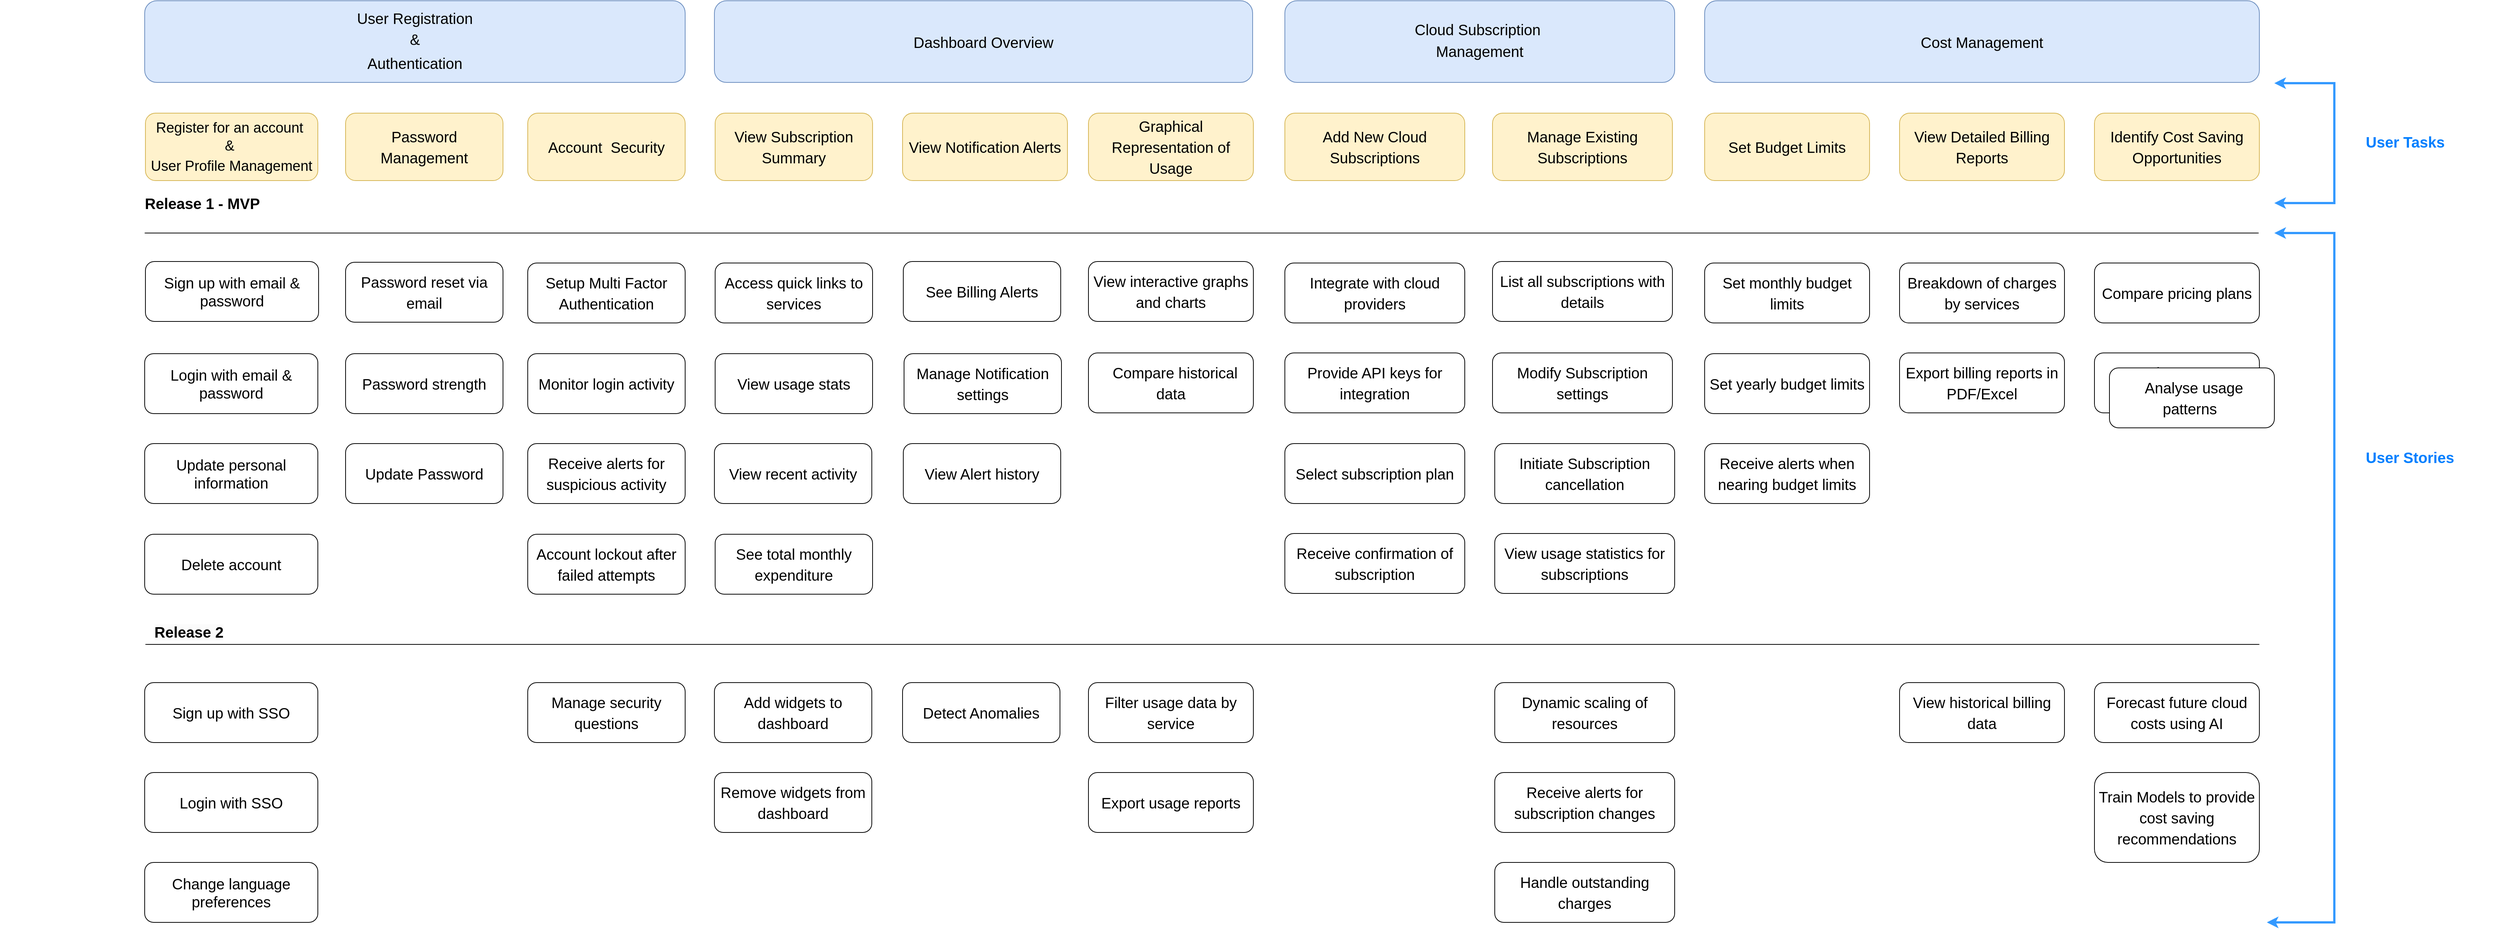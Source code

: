 <mxfile version="24.7.8">
  <diagram name="Page-1" id="FuSoYDIJ23jUAYMfqSMC">
    <mxGraphModel dx="4919" dy="1783" grid="1" gridSize="10" guides="1" tooltips="1" connect="1" arrows="1" fold="1" page="1" pageScale="1" pageWidth="1654" pageHeight="1169" math="0" shadow="0">
      <root>
        <mxCell id="0" />
        <mxCell id="1" parent="0" />
        <mxCell id="JOcVLLiCnd_2Db5mniKp-1" value="&lt;font style=&quot;font-size: 20px;&quot;&gt;User Registration&lt;/font&gt;&lt;div style=&quot;font-size: 20px; line-height: 160%;&quot;&gt;&lt;font style=&quot;font-size: 20px;&quot;&gt;&amp;amp;&lt;/font&gt;&lt;/div&gt;&lt;div style=&quot;font-size: 20px; line-height: 160%;&quot;&gt;&lt;font style=&quot;font-size: 20px;&quot;&gt;Authentication&lt;/font&gt;&lt;/div&gt;" style="rounded=1;whiteSpace=wrap;html=1;fillColor=#dae8fc;strokeColor=#6c8ebf;fontSize=20;" parent="1" vertex="1">
          <mxGeometry x="-521" y="50" width="721" height="109" as="geometry" />
        </mxCell>
        <mxCell id="JOcVLLiCnd_2Db5mniKp-6" value="&lt;span style=&quot;font-size: 20px;&quot;&gt;Dashboard Overview&lt;/span&gt;" style="rounded=1;whiteSpace=wrap;html=1;fillColor=#dae8fc;strokeColor=#6c8ebf;fontSize=20;" parent="1" vertex="1">
          <mxGeometry x="239" y="50" width="718" height="109" as="geometry" />
        </mxCell>
        <mxCell id="JOcVLLiCnd_2Db5mniKp-7" value="&lt;span style=&quot;font-size: 20px;&quot;&gt;Cloud Subscription&amp;nbsp;&lt;/span&gt;&lt;div style=&quot;line-height: 170%; font-size: 20px;&quot;&gt;&lt;span style=&quot;font-size: 20px;&quot;&gt;Management&lt;/span&gt;&lt;/div&gt;" style="rounded=1;whiteSpace=wrap;html=1;fillColor=#dae8fc;strokeColor=#6c8ebf;fontSize=20;" parent="1" vertex="1">
          <mxGeometry x="1000" y="50" width="520" height="109" as="geometry" />
        </mxCell>
        <mxCell id="JOcVLLiCnd_2Db5mniKp-8" value="&lt;span style=&quot;font-size: 20px;&quot;&gt;Cost Management&lt;/span&gt;" style="rounded=1;whiteSpace=wrap;html=1;fillColor=#dae8fc;strokeColor=#6c8ebf;fontSize=20;" parent="1" vertex="1">
          <mxGeometry x="1560" y="50" width="740" height="109" as="geometry" />
        </mxCell>
        <mxCell id="JOcVLLiCnd_2Db5mniKp-9" value="&lt;font style=&quot;font-size: 19px;&quot;&gt;Register for an account&amp;nbsp;&lt;/font&gt;&lt;div style=&quot;line-height: 140%; font-size: 19px;&quot;&gt;&lt;font style=&quot;font-size: 19px;&quot;&gt;&amp;amp;&amp;nbsp;&lt;/font&gt;&lt;/div&gt;&lt;div style=&quot;line-height: 140%; font-size: 19px;&quot;&gt;&lt;font style=&quot;font-size: 19px;&quot;&gt;User Profile Management&lt;/font&gt;&lt;/div&gt;" style="rounded=1;whiteSpace=wrap;html=1;fillColor=#fff2cc;strokeColor=#d6b656;fontSize=20;" parent="1" vertex="1">
          <mxGeometry x="-520" y="200" width="230" height="90" as="geometry" />
        </mxCell>
        <mxCell id="JOcVLLiCnd_2Db5mniKp-10" value="&lt;p style=&quot;line-height: 140%; font-size: 20px;&quot;&gt;&lt;font style=&quot;font-size: 20px;&quot;&gt;Password Management&lt;/font&gt;&lt;/p&gt;" style="rounded=1;whiteSpace=wrap;html=1;fillColor=#fff2cc;strokeColor=#d6b656;fontSize=20;" parent="1" vertex="1">
          <mxGeometry x="-253" y="200" width="210" height="90" as="geometry" />
        </mxCell>
        <mxCell id="JOcVLLiCnd_2Db5mniKp-11" value="&lt;p style=&quot;line-height: 140%; font-size: 20px;&quot;&gt;&lt;span style=&quot;font-size: 20px;&quot;&gt;Account&amp;nbsp; Security&lt;/span&gt;&lt;/p&gt;" style="rounded=1;whiteSpace=wrap;html=1;fillColor=#fff2cc;strokeColor=#d6b656;fontSize=20;" parent="1" vertex="1">
          <mxGeometry x="-10" y="200" width="210" height="90" as="geometry" />
        </mxCell>
        <mxCell id="JOcVLLiCnd_2Db5mniKp-12" value="&lt;p style=&quot;line-height: 140%; font-size: 20px;&quot;&gt;&lt;span style=&quot;font-size: 20px;&quot;&gt;View Subscription Summary&lt;/span&gt;&lt;/p&gt;" style="rounded=1;whiteSpace=wrap;html=1;fillColor=#fff2cc;strokeColor=#d6b656;fontSize=20;" parent="1" vertex="1">
          <mxGeometry x="240" y="200" width="210" height="90" as="geometry" />
        </mxCell>
        <mxCell id="JOcVLLiCnd_2Db5mniKp-15" value="&lt;p style=&quot;line-height: 140%; font-size: 20px;&quot;&gt;&lt;span style=&quot;font-size: 20px;&quot;&gt;View Notification Alerts&lt;/span&gt;&lt;/p&gt;" style="rounded=1;whiteSpace=wrap;html=1;fillColor=#fff2cc;strokeColor=#d6b656;fontSize=20;" parent="1" vertex="1">
          <mxGeometry x="490" y="200" width="220" height="90" as="geometry" />
        </mxCell>
        <mxCell id="JOcVLLiCnd_2Db5mniKp-16" value="&lt;p style=&quot;line-height: 140%; font-size: 20px;&quot;&gt;&lt;span style=&quot;font-size: 20px;&quot;&gt;Graphical Representation of Usage&lt;/span&gt;&lt;/p&gt;" style="rounded=1;whiteSpace=wrap;html=1;fillColor=#fff2cc;strokeColor=#d6b656;fontSize=20;" parent="1" vertex="1">
          <mxGeometry x="738" y="200" width="220" height="90" as="geometry" />
        </mxCell>
        <mxCell id="JOcVLLiCnd_2Db5mniKp-18" value="&lt;p style=&quot;line-height: 140%; font-size: 20px;&quot;&gt;&lt;span style=&quot;font-size: 20px;&quot;&gt;Add New Cloud Subscriptions&lt;/span&gt;&lt;/p&gt;" style="rounded=1;whiteSpace=wrap;html=1;fillColor=#fff2cc;strokeColor=#d6b656;fontSize=20;" parent="1" vertex="1">
          <mxGeometry x="1000" y="200" width="240" height="90" as="geometry" />
        </mxCell>
        <mxCell id="JOcVLLiCnd_2Db5mniKp-19" value="&lt;p style=&quot;line-height: 140%; font-size: 20px;&quot;&gt;&lt;span style=&quot;font-size: 20px;&quot;&gt;Manage Existing Subscriptions&lt;/span&gt;&lt;/p&gt;" style="rounded=1;whiteSpace=wrap;html=1;fillColor=#fff2cc;strokeColor=#d6b656;fontSize=20;" parent="1" vertex="1">
          <mxGeometry x="1277" y="200" width="240" height="90" as="geometry" />
        </mxCell>
        <mxCell id="JOcVLLiCnd_2Db5mniKp-20" value="&lt;p style=&quot;line-height: 140%; font-size: 20px;&quot;&gt;&lt;span style=&quot;font-size: 20px;&quot;&gt;Set Budget Limits&lt;/span&gt;&lt;/p&gt;" style="rounded=1;whiteSpace=wrap;html=1;fillColor=#fff2cc;strokeColor=#d6b656;fontSize=20;" parent="1" vertex="1">
          <mxGeometry x="1560" y="200" width="220" height="90" as="geometry" />
        </mxCell>
        <mxCell id="JOcVLLiCnd_2Db5mniKp-21" value="&lt;p style=&quot;line-height: 140%; font-size: 20px;&quot;&gt;&lt;span style=&quot;font-size: 20px;&quot;&gt;View Detailed Billing Reports&lt;/span&gt;&lt;/p&gt;" style="rounded=1;whiteSpace=wrap;html=1;fillColor=#fff2cc;strokeColor=#d6b656;fontSize=20;" parent="1" vertex="1">
          <mxGeometry x="1820" y="200" width="220" height="90" as="geometry" />
        </mxCell>
        <mxCell id="JOcVLLiCnd_2Db5mniKp-22" value="&lt;p style=&quot;line-height: 140%; font-size: 20px;&quot;&gt;&lt;span style=&quot;font-size: 20px;&quot;&gt;Identify Cost Saving Opportunities&lt;/span&gt;&lt;/p&gt;" style="rounded=1;whiteSpace=wrap;html=1;fillColor=#fff2cc;strokeColor=#d6b656;fontSize=20;" parent="1" vertex="1">
          <mxGeometry x="2080" y="200" width="220" height="90" as="geometry" />
        </mxCell>
        <mxCell id="JOcVLLiCnd_2Db5mniKp-23" value="" style="endArrow=none;html=1;rounded=0;fontSize=20;" parent="1" edge="1">
          <mxGeometry width="50" height="50" relative="1" as="geometry">
            <mxPoint x="-521" y="360" as="sourcePoint" />
            <mxPoint x="2299" y="360" as="targetPoint" />
          </mxGeometry>
        </mxCell>
        <mxCell id="JOcVLLiCnd_2Db5mniKp-24" value="&lt;span style=&quot;font-size: 20px;&quot;&gt;&lt;b&gt;Release 1 - MVP&lt;/b&gt;&lt;/span&gt;" style="text;html=1;align=center;verticalAlign=middle;whiteSpace=wrap;rounded=0;fontSize=20;" parent="1" vertex="1">
          <mxGeometry x="-714" y="240" width="540" height="160" as="geometry" />
        </mxCell>
        <mxCell id="JOcVLLiCnd_2Db5mniKp-27" value="&lt;span style=&quot;font-size: 20px;&quot;&gt;Sign up with email &amp;amp; password&lt;/span&gt;" style="rounded=1;whiteSpace=wrap;html=1;fontSize=20;" parent="1" vertex="1">
          <mxGeometry x="-520" y="398" width="231" height="80" as="geometry" />
        </mxCell>
        <mxCell id="JOcVLLiCnd_2Db5mniKp-28" value="&lt;span style=&quot;font-size: 20px;&quot;&gt;Login with email &amp;amp; password&lt;/span&gt;" style="rounded=1;whiteSpace=wrap;html=1;fontSize=20;" parent="1" vertex="1">
          <mxGeometry x="-521" y="521" width="231" height="80" as="geometry" />
        </mxCell>
        <mxCell id="JOcVLLiCnd_2Db5mniKp-29" value="&lt;span style=&quot;font-size: 20px;&quot;&gt;Update personal information&lt;/span&gt;" style="rounded=1;whiteSpace=wrap;html=1;fontSize=20;" parent="1" vertex="1">
          <mxGeometry x="-521" y="641" width="231" height="80" as="geometry" />
        </mxCell>
        <mxCell id="JOcVLLiCnd_2Db5mniKp-30" value="&lt;span style=&quot;font-size: 20px;&quot;&gt;Delete account&lt;/span&gt;" style="rounded=1;whiteSpace=wrap;html=1;fontSize=20;" parent="1" vertex="1">
          <mxGeometry x="-521" y="762" width="231" height="80" as="geometry" />
        </mxCell>
        <mxCell id="JOcVLLiCnd_2Db5mniKp-31" value="&lt;p style=&quot;line-height: 140%; font-size: 20px;&quot;&gt;Password reset via email&lt;/p&gt;" style="rounded=1;whiteSpace=wrap;html=1;fontSize=20;" parent="1" vertex="1">
          <mxGeometry x="-253" y="399" width="210" height="80" as="geometry" />
        </mxCell>
        <mxCell id="JOcVLLiCnd_2Db5mniKp-32" value="&lt;p style=&quot;line-height: 140%; font-size: 20px;&quot;&gt;&lt;span style=&quot;font-size: 20px;&quot;&gt;Password strength&lt;/span&gt;&lt;/p&gt;" style="rounded=1;whiteSpace=wrap;html=1;fontSize=20;" parent="1" vertex="1">
          <mxGeometry x="-253" y="521" width="210" height="80" as="geometry" />
        </mxCell>
        <mxCell id="JOcVLLiCnd_2Db5mniKp-33" value="&lt;p style=&quot;line-height: 140%; font-size: 20px;&quot;&gt;&lt;span style=&quot;font-size: 20px;&quot;&gt;Update Password&lt;/span&gt;&lt;/p&gt;" style="rounded=1;whiteSpace=wrap;html=1;fontSize=20;" parent="1" vertex="1">
          <mxGeometry x="-253" y="641" width="210" height="80" as="geometry" />
        </mxCell>
        <mxCell id="JOcVLLiCnd_2Db5mniKp-35" value="&lt;p style=&quot;line-height: 140%; font-size: 20px;&quot;&gt;&lt;span style=&quot;font-size: 20px;&quot;&gt;Setup Multi Factor Authentication&lt;/span&gt;&lt;/p&gt;" style="rounded=1;whiteSpace=wrap;html=1;fontSize=20;" parent="1" vertex="1">
          <mxGeometry x="-10" y="400" width="210" height="80" as="geometry" />
        </mxCell>
        <mxCell id="JOcVLLiCnd_2Db5mniKp-36" value="&lt;p style=&quot;line-height: 140%; font-size: 20px;&quot;&gt;&lt;span style=&quot;font-size: 20px;&quot;&gt;Monitor login activity&lt;/span&gt;&lt;/p&gt;" style="rounded=1;whiteSpace=wrap;html=1;fontSize=20;" parent="1" vertex="1">
          <mxGeometry x="-10" y="521" width="210" height="80" as="geometry" />
        </mxCell>
        <mxCell id="JOcVLLiCnd_2Db5mniKp-37" value="&lt;p style=&quot;line-height: 140%; font-size: 20px;&quot;&gt;&lt;span style=&quot;font-size: 20px;&quot;&gt;Receive alerts for suspicious activity&lt;/span&gt;&lt;/p&gt;" style="rounded=1;whiteSpace=wrap;html=1;fontSize=20;" parent="1" vertex="1">
          <mxGeometry x="-10" y="641" width="210" height="80" as="geometry" />
        </mxCell>
        <mxCell id="JOcVLLiCnd_2Db5mniKp-38" value="&lt;p style=&quot;line-height: 140%; font-size: 20px;&quot;&gt;&lt;span style=&quot;font-size: 20px;&quot;&gt;Account lockout after failed attempts&lt;/span&gt;&lt;/p&gt;" style="rounded=1;whiteSpace=wrap;html=1;fontSize=20;" parent="1" vertex="1">
          <mxGeometry x="-10" y="762" width="210" height="80" as="geometry" />
        </mxCell>
        <mxCell id="JOcVLLiCnd_2Db5mniKp-39" value="&lt;p style=&quot;line-height: 140%; font-size: 20px;&quot;&gt;&lt;span style=&quot;font-size: 20px;&quot;&gt;Access quick links to services&lt;/span&gt;&lt;/p&gt;" style="rounded=1;whiteSpace=wrap;html=1;fontSize=20;" parent="1" vertex="1">
          <mxGeometry x="240" y="400" width="210" height="80" as="geometry" />
        </mxCell>
        <mxCell id="JOcVLLiCnd_2Db5mniKp-40" value="&lt;p style=&quot;line-height: 140%; font-size: 20px;&quot;&gt;&lt;span style=&quot;font-size: 20px;&quot;&gt;View usage stats&lt;/span&gt;&lt;/p&gt;" style="rounded=1;whiteSpace=wrap;html=1;fontSize=20;" parent="1" vertex="1">
          <mxGeometry x="240" y="521" width="210" height="80" as="geometry" />
        </mxCell>
        <mxCell id="JOcVLLiCnd_2Db5mniKp-41" value="&lt;p style=&quot;line-height: 140%; font-size: 20px;&quot;&gt;&lt;span style=&quot;font-size: 20px;&quot;&gt;View recent activity&lt;/span&gt;&lt;/p&gt;" style="rounded=1;whiteSpace=wrap;html=1;fontSize=20;" parent="1" vertex="1">
          <mxGeometry x="239" y="641" width="210" height="80" as="geometry" />
        </mxCell>
        <mxCell id="JOcVLLiCnd_2Db5mniKp-42" value="&lt;p style=&quot;line-height: 140%; font-size: 20px;&quot;&gt;&lt;span style=&quot;font-size: 20px;&quot;&gt;See total monthly expenditure&lt;/span&gt;&lt;/p&gt;" style="rounded=1;whiteSpace=wrap;html=1;fontSize=20;" parent="1" vertex="1">
          <mxGeometry x="240" y="762" width="210" height="80" as="geometry" />
        </mxCell>
        <mxCell id="JOcVLLiCnd_2Db5mniKp-43" value="&lt;p style=&quot;line-height: 140%; font-size: 20px;&quot;&gt;&lt;span style=&quot;font-size: 20px;&quot;&gt;See Billing Alerts&lt;/span&gt;&lt;/p&gt;" style="rounded=1;whiteSpace=wrap;html=1;fontSize=20;" parent="1" vertex="1">
          <mxGeometry x="491" y="398" width="210" height="80" as="geometry" />
        </mxCell>
        <mxCell id="JOcVLLiCnd_2Db5mniKp-44" value="&lt;p style=&quot;line-height: 140%; font-size: 20px;&quot;&gt;&lt;span style=&quot;font-size: 20px;&quot;&gt;Manage Notification settings&lt;/span&gt;&lt;/p&gt;" style="rounded=1;whiteSpace=wrap;html=1;fontSize=20;" parent="1" vertex="1">
          <mxGeometry x="492" y="521" width="210" height="80" as="geometry" />
        </mxCell>
        <mxCell id="JOcVLLiCnd_2Db5mniKp-45" value="&lt;p style=&quot;line-height: 140%; font-size: 20px;&quot;&gt;&lt;span style=&quot;font-size: 20px;&quot;&gt;View Alert history&lt;/span&gt;&lt;/p&gt;" style="rounded=1;whiteSpace=wrap;html=1;fontSize=20;" parent="1" vertex="1">
          <mxGeometry x="491" y="641" width="210" height="80" as="geometry" />
        </mxCell>
        <mxCell id="JOcVLLiCnd_2Db5mniKp-46" value="&lt;p style=&quot;line-height: 140%; font-size: 20px;&quot;&gt;&lt;span style=&quot;font-size: 20px;&quot;&gt;View interactive graphs and charts&lt;/span&gt;&lt;/p&gt;" style="rounded=1;whiteSpace=wrap;html=1;fontSize=20;" parent="1" vertex="1">
          <mxGeometry x="738" y="398" width="220" height="80" as="geometry" />
        </mxCell>
        <mxCell id="JOcVLLiCnd_2Db5mniKp-47" value="&lt;p style=&quot;line-height: 140%; font-size: 20px;&quot;&gt;&lt;span style=&quot;font-size: 20px;&quot;&gt;&amp;nbsp; Compare historical data&lt;/span&gt;&lt;/p&gt;" style="rounded=1;whiteSpace=wrap;html=1;fontSize=20;" parent="1" vertex="1">
          <mxGeometry x="738" y="520" width="220" height="80" as="geometry" />
        </mxCell>
        <mxCell id="JOcVLLiCnd_2Db5mniKp-48" value="&lt;p style=&quot;line-height: 140%; font-size: 20px;&quot;&gt;&lt;span style=&quot;font-size: 20px;&quot;&gt;Integrate with cloud providers&lt;/span&gt;&lt;/p&gt;" style="rounded=1;whiteSpace=wrap;html=1;fontSize=20;" parent="1" vertex="1">
          <mxGeometry x="1000" y="400" width="240" height="80" as="geometry" />
        </mxCell>
        <mxCell id="JOcVLLiCnd_2Db5mniKp-49" value="&lt;p style=&quot;line-height: 140%; font-size: 20px;&quot;&gt;&lt;span style=&quot;font-size: 20px;&quot;&gt;Provide API keys for integration&lt;/span&gt;&lt;/p&gt;" style="rounded=1;whiteSpace=wrap;html=1;fontSize=20;" parent="1" vertex="1">
          <mxGeometry x="1000" y="520" width="240" height="80" as="geometry" />
        </mxCell>
        <mxCell id="JOcVLLiCnd_2Db5mniKp-50" value="&lt;p style=&quot;line-height: 140%; font-size: 20px;&quot;&gt;&lt;span style=&quot;font-size: 20px;&quot;&gt;Select subscription plan&lt;/span&gt;&lt;/p&gt;" style="rounded=1;whiteSpace=wrap;html=1;fontSize=20;" parent="1" vertex="1">
          <mxGeometry x="1000" y="641" width="240" height="80" as="geometry" />
        </mxCell>
        <mxCell id="JOcVLLiCnd_2Db5mniKp-51" value="&lt;p style=&quot;line-height: 140%; font-size: 20px;&quot;&gt;&lt;span style=&quot;font-size: 20px;&quot;&gt;List all subscriptions with details&lt;/span&gt;&lt;/p&gt;" style="rounded=1;whiteSpace=wrap;html=1;fontSize=20;" parent="1" vertex="1">
          <mxGeometry x="1277" y="398" width="240" height="80" as="geometry" />
        </mxCell>
        <mxCell id="JOcVLLiCnd_2Db5mniKp-52" value="&lt;p style=&quot;line-height: 140%; font-size: 20px;&quot;&gt;&lt;span style=&quot;font-size: 20px;&quot;&gt;Modify Subscription settings&lt;/span&gt;&lt;/p&gt;" style="rounded=1;whiteSpace=wrap;html=1;fontSize=20;" parent="1" vertex="1">
          <mxGeometry x="1277" y="520" width="240" height="80" as="geometry" />
        </mxCell>
        <mxCell id="JOcVLLiCnd_2Db5mniKp-53" value="&lt;p style=&quot;line-height: 140%; font-size: 20px;&quot;&gt;&lt;span style=&quot;font-size: 20px;&quot;&gt;Initiate Subscription cancellation&lt;/span&gt;&lt;/p&gt;" style="rounded=1;whiteSpace=wrap;html=1;fontSize=20;" parent="1" vertex="1">
          <mxGeometry x="1280" y="641" width="240" height="80" as="geometry" />
        </mxCell>
        <mxCell id="JOcVLLiCnd_2Db5mniKp-54" value="&lt;p style=&quot;line-height: 140%; font-size: 20px;&quot;&gt;&lt;span style=&quot;font-size: 20px;&quot;&gt;View usage statistics for subscriptions&lt;/span&gt;&lt;/p&gt;" style="rounded=1;whiteSpace=wrap;html=1;fontSize=20;" parent="1" vertex="1">
          <mxGeometry x="1280" y="761" width="240" height="80" as="geometry" />
        </mxCell>
        <mxCell id="JOcVLLiCnd_2Db5mniKp-55" value="&lt;p style=&quot;line-height: 140%; font-size: 20px;&quot;&gt;&lt;span style=&quot;font-size: 20px;&quot;&gt;Set monthly budget limits&lt;/span&gt;&lt;/p&gt;" style="rounded=1;whiteSpace=wrap;html=1;fontSize=20;" parent="1" vertex="1">
          <mxGeometry x="1560" y="400" width="220" height="80" as="geometry" />
        </mxCell>
        <mxCell id="JOcVLLiCnd_2Db5mniKp-56" value="&lt;p style=&quot;line-height: 140%; font-size: 20px;&quot;&gt;&lt;span style=&quot;font-size: 20px;&quot;&gt;Set yearly budget limits&lt;/span&gt;&lt;br style=&quot;font-size: 20px;&quot;&gt;&lt;/p&gt;" style="rounded=1;whiteSpace=wrap;html=1;fontSize=20;" parent="1" vertex="1">
          <mxGeometry x="1560" y="521" width="220" height="80" as="geometry" />
        </mxCell>
        <mxCell id="JOcVLLiCnd_2Db5mniKp-57" value="&lt;p style=&quot;line-height: 140%; font-size: 20px;&quot;&gt;&lt;span style=&quot;font-size: 20px;&quot;&gt;Receive alerts when nearing budget limits&lt;/span&gt;&lt;/p&gt;" style="rounded=1;whiteSpace=wrap;html=1;fontSize=20;" parent="1" vertex="1">
          <mxGeometry x="1560" y="641" width="220" height="80" as="geometry" />
        </mxCell>
        <mxCell id="JOcVLLiCnd_2Db5mniKp-58" value="&lt;p style=&quot;line-height: 140%; font-size: 20px;&quot;&gt;&lt;span style=&quot;font-size: 20px;&quot;&gt;Breakdown of charges by services&lt;/span&gt;&lt;/p&gt;" style="rounded=1;whiteSpace=wrap;html=1;fontSize=20;" parent="1" vertex="1">
          <mxGeometry x="1820" y="400" width="220" height="80" as="geometry" />
        </mxCell>
        <mxCell id="JOcVLLiCnd_2Db5mniKp-59" value="&lt;p style=&quot;line-height: 140%; font-size: 20px;&quot;&gt;&lt;span style=&quot;font-size: 20px;&quot;&gt;Export billing reports in PDF/Excel&lt;/span&gt;&lt;/p&gt;" style="rounded=1;whiteSpace=wrap;html=1;fontSize=20;" parent="1" vertex="1">
          <mxGeometry x="1820" y="520" width="220" height="80" as="geometry" />
        </mxCell>
        <mxCell id="JOcVLLiCnd_2Db5mniKp-60" value="" style="endArrow=none;html=1;rounded=0;fontSize=20;" parent="1" edge="1">
          <mxGeometry width="50" height="50" relative="1" as="geometry">
            <mxPoint x="-520" y="909" as="sourcePoint" />
            <mxPoint x="2300" y="909" as="targetPoint" />
          </mxGeometry>
        </mxCell>
        <mxCell id="JOcVLLiCnd_2Db5mniKp-61" value="&lt;span style=&quot;color: rgb(0, 0, 0); font-family: Helvetica; font-size: 20px; font-style: normal; font-variant-ligatures: normal; font-variant-caps: normal; letter-spacing: normal; orphans: 2; text-align: center; text-indent: 0px; text-transform: none; widows: 2; word-spacing: 0px; -webkit-text-stroke-width: 0px; white-space: normal; background-color: rgb(251, 251, 251); text-decoration-thickness: initial; text-decoration-style: initial; text-decoration-color: initial; float: none; display: inline !important;&quot;&gt;&lt;b&gt;Release 2&lt;/b&gt;&lt;/span&gt;" style="text;whiteSpace=wrap;html=1;fontSize=20;" parent="1" vertex="1">
          <mxGeometry x="-510" y="874" width="150" height="40" as="geometry" />
        </mxCell>
        <mxCell id="JOcVLLiCnd_2Db5mniKp-62" value="&lt;span style=&quot;font-size: 20px;&quot;&gt;Sign up with SSO&lt;/span&gt;" style="rounded=1;whiteSpace=wrap;html=1;fontSize=20;" parent="1" vertex="1">
          <mxGeometry x="-521" y="960" width="231" height="80" as="geometry" />
        </mxCell>
        <mxCell id="JOcVLLiCnd_2Db5mniKp-63" value="&lt;span style=&quot;font-size: 20px;&quot;&gt;Login with SSO&lt;/span&gt;" style="rounded=1;whiteSpace=wrap;html=1;fontSize=20;" parent="1" vertex="1">
          <mxGeometry x="-521" y="1080" width="231" height="80" as="geometry" />
        </mxCell>
        <mxCell id="JOcVLLiCnd_2Db5mniKp-64" value="&lt;span style=&quot;font-size: 20px;&quot;&gt;Change language preferences&lt;/span&gt;" style="rounded=1;whiteSpace=wrap;html=1;fontSize=20;" parent="1" vertex="1">
          <mxGeometry x="-521" y="1200" width="231" height="80" as="geometry" />
        </mxCell>
        <mxCell id="JOcVLLiCnd_2Db5mniKp-65" value="&lt;p style=&quot;line-height: 140%; font-size: 20px;&quot;&gt;&lt;span style=&quot;font-size: 20px;&quot;&gt;Manage security questions&lt;/span&gt;&lt;/p&gt;" style="rounded=1;whiteSpace=wrap;html=1;fontSize=20;" parent="1" vertex="1">
          <mxGeometry x="-10" y="960" width="210" height="80" as="geometry" />
        </mxCell>
        <mxCell id="JOcVLLiCnd_2Db5mniKp-66" value="&lt;p style=&quot;line-height: 140%; font-size: 20px;&quot;&gt;&lt;span style=&quot;font-size: 20px;&quot;&gt;Add widgets to dashboard&lt;/span&gt;&lt;/p&gt;" style="rounded=1;whiteSpace=wrap;html=1;fontSize=20;" parent="1" vertex="1">
          <mxGeometry x="239" y="960" width="210" height="80" as="geometry" />
        </mxCell>
        <mxCell id="JOcVLLiCnd_2Db5mniKp-67" value="&lt;p style=&quot;line-height: 140%; font-size: 20px;&quot;&gt;&lt;span style=&quot;font-size: 20px;&quot;&gt;Remove widgets from dashboard&lt;/span&gt;&lt;/p&gt;" style="rounded=1;whiteSpace=wrap;html=1;fontSize=20;" parent="1" vertex="1">
          <mxGeometry x="239" y="1080" width="210" height="80" as="geometry" />
        </mxCell>
        <mxCell id="JOcVLLiCnd_2Db5mniKp-68" value="&lt;p style=&quot;line-height: 140%; font-size: 20px;&quot;&gt;&lt;span style=&quot;font-size: 20px;&quot;&gt;Filter usage data by service&lt;/span&gt;&lt;/p&gt;" style="rounded=1;whiteSpace=wrap;html=1;fontSize=20;" parent="1" vertex="1">
          <mxGeometry x="738" y="960" width="220" height="80" as="geometry" />
        </mxCell>
        <mxCell id="JOcVLLiCnd_2Db5mniKp-69" value="&lt;p style=&quot;line-height: 140%; font-size: 20px;&quot;&gt;&lt;span style=&quot;font-size: 20px;&quot;&gt;Export usage reports&lt;/span&gt;&lt;/p&gt;" style="rounded=1;whiteSpace=wrap;html=1;fontSize=20;" parent="1" vertex="1">
          <mxGeometry x="738" y="1080" width="220" height="80" as="geometry" />
        </mxCell>
        <mxCell id="JOcVLLiCnd_2Db5mniKp-70" value="&lt;p style=&quot;line-height: 140%; font-size: 20px;&quot;&gt;&lt;span style=&quot;font-size: 20px;&quot;&gt;Receive confirmation of subscription&lt;/span&gt;&lt;/p&gt;" style="rounded=1;whiteSpace=wrap;html=1;fontSize=20;" parent="1" vertex="1">
          <mxGeometry x="1000" y="761" width="240" height="80" as="geometry" />
        </mxCell>
        <mxCell id="JOcVLLiCnd_2Db5mniKp-71" value="&lt;p style=&quot;line-height: 140%; font-size: 20px;&quot;&gt;Dynamic scaling of resources&lt;/p&gt;" style="rounded=1;whiteSpace=wrap;html=1;fontSize=20;" parent="1" vertex="1">
          <mxGeometry x="1280" y="960" width="240" height="80" as="geometry" />
        </mxCell>
        <mxCell id="JOcVLLiCnd_2Db5mniKp-72" value="&lt;p style=&quot;line-height: 140%; font-size: 20px;&quot;&gt;&lt;span style=&quot;font-size: 20px;&quot;&gt;Receive alerts for subscription changes&lt;/span&gt;&lt;/p&gt;" style="rounded=1;whiteSpace=wrap;html=1;fontSize=20;" parent="1" vertex="1">
          <mxGeometry x="1280" y="1080" width="240" height="80" as="geometry" />
        </mxCell>
        <mxCell id="JOcVLLiCnd_2Db5mniKp-73" value="&lt;p style=&quot;line-height: 140%; font-size: 20px;&quot;&gt;&lt;span style=&quot;font-size: 20px;&quot;&gt;Handle outstanding charges&lt;/span&gt;&lt;/p&gt;" style="rounded=1;whiteSpace=wrap;html=1;fontSize=20;" parent="1" vertex="1">
          <mxGeometry x="1280" y="1200" width="240" height="80" as="geometry" />
        </mxCell>
        <mxCell id="JOcVLLiCnd_2Db5mniKp-75" value="&lt;p style=&quot;line-height: 140%; font-size: 20px;&quot;&gt;&lt;span style=&quot;font-size: 20px;&quot;&gt;View historical billing data&lt;/span&gt;&lt;/p&gt;" style="rounded=1;whiteSpace=wrap;html=1;fontSize=20;" parent="1" vertex="1">
          <mxGeometry x="1820" y="960" width="220" height="80" as="geometry" />
        </mxCell>
        <mxCell id="JOcVLLiCnd_2Db5mniKp-76" value="&lt;p style=&quot;line-height: 140%; font-size: 20px;&quot;&gt;&lt;span style=&quot;font-size: 20px;&quot;&gt;Compare pricing plans&lt;/span&gt;&lt;/p&gt;" style="rounded=1;whiteSpace=wrap;html=1;fontSize=20;" parent="1" vertex="1">
          <mxGeometry x="2080" y="400" width="220" height="80" as="geometry" />
        </mxCell>
        <mxCell id="JOcVLLiCnd_2Db5mniKp-77" value="&lt;p style=&quot;line-height: 140%; font-size: 20px;&quot;&gt;&lt;span style=&quot;font-size: 20px;&quot;&gt;&amp;nbsp;Analyse usage patterns&amp;nbsp;&lt;/span&gt;&lt;/p&gt;" style="rounded=1;whiteSpace=wrap;html=1;fontSize=20;" parent="1" vertex="1">
          <mxGeometry x="2080" y="520" width="220" height="80" as="geometry" />
        </mxCell>
        <mxCell id="JOcVLLiCnd_2Db5mniKp-78" value="" style="endArrow=classic;startArrow=classic;html=1;rounded=0;strokeWidth=3;strokeColor=#3399FF;fontSize=20;" parent="1" edge="1">
          <mxGeometry width="50" height="50" relative="1" as="geometry">
            <mxPoint x="2320" y="320" as="sourcePoint" />
            <mxPoint x="2320" y="160" as="targetPoint" />
            <Array as="points">
              <mxPoint x="2400" y="320" />
              <mxPoint x="2400" y="160" />
            </Array>
          </mxGeometry>
        </mxCell>
        <mxCell id="JOcVLLiCnd_2Db5mniKp-79" value="" style="endArrow=classic;startArrow=classic;html=1;rounded=0;strokeWidth=3;strokeColor=#3399FF;fontSize=20;" parent="1" edge="1">
          <mxGeometry width="50" height="50" relative="1" as="geometry">
            <mxPoint x="2310" y="1280" as="sourcePoint" />
            <mxPoint x="2320" y="360" as="targetPoint" />
            <Array as="points">
              <mxPoint x="2400" y="1280" />
              <mxPoint x="2400" y="360" />
            </Array>
          </mxGeometry>
        </mxCell>
        <mxCell id="JOcVLLiCnd_2Db5mniKp-80" value="&lt;div style=&quot;text-align: center; font-size: 20px;&quot;&gt;&lt;span style=&quot;background-color: initial; font-size: 20px;&quot;&gt;&lt;font color=&quot;#007fff&quot; style=&quot;font-size: 20px;&quot;&gt;&lt;b style=&quot;font-size: 20px;&quot;&gt;User Tasks&lt;/b&gt;&lt;/font&gt;&lt;/span&gt;&lt;/div&gt;" style="text;whiteSpace=wrap;html=1;fontSize=20;" parent="1" vertex="1">
          <mxGeometry x="2440" y="220" width="150" height="40" as="geometry" />
        </mxCell>
        <mxCell id="JOcVLLiCnd_2Db5mniKp-81" value="&lt;div style=&quot;text-align: center; font-size: 20px;&quot;&gt;&lt;span style=&quot;background-color: initial; font-size: 20px;&quot;&gt;&lt;font color=&quot;#007fff&quot; style=&quot;font-size: 20px;&quot;&gt;&lt;b style=&quot;font-size: 20px;&quot;&gt;User Stories&lt;/b&gt;&lt;/font&gt;&lt;/span&gt;&lt;/div&gt;" style="text;whiteSpace=wrap;html=1;fontSize=20;" parent="1" vertex="1">
          <mxGeometry x="2440" y="641" width="180" height="40" as="geometry" />
        </mxCell>
        <mxCell id="JOcVLLiCnd_2Db5mniKp-82" value="&lt;p style=&quot;line-height: 140%; font-size: 20px;&quot;&gt;Train Models to provide cost saving recommendations&lt;/p&gt;" style="rounded=1;whiteSpace=wrap;html=1;fontSize=20;" parent="1" vertex="1">
          <mxGeometry x="2080" y="1080" width="220" height="120" as="geometry" />
        </mxCell>
        <mxCell id="JOcVLLiCnd_2Db5mniKp-83" value="&lt;p style=&quot;line-height: 140%; font-size: 20px;&quot;&gt;Forecast future cloud costs using AI&lt;/p&gt;" style="rounded=1;whiteSpace=wrap;html=1;fontSize=20;" parent="1" vertex="1">
          <mxGeometry x="2080" y="960" width="220" height="80" as="geometry" />
        </mxCell>
        <mxCell id="JOcVLLiCnd_2Db5mniKp-84" value="&lt;p style=&quot;line-height: 140%; font-size: 20px;&quot;&gt;&lt;span style=&quot;font-size: 20px;&quot;&gt;&amp;nbsp;Analyse usage patterns&amp;nbsp;&lt;/span&gt;&lt;/p&gt;" style="rounded=1;whiteSpace=wrap;html=1;fontSize=20;" parent="1" vertex="1">
          <mxGeometry x="2100" y="540" width="220" height="80" as="geometry" />
        </mxCell>
        <mxCell id="JOcVLLiCnd_2Db5mniKp-85" value="&lt;p style=&quot;line-height: 140%; font-size: 20px;&quot;&gt;Detect Anomalies&lt;/p&gt;" style="rounded=1;whiteSpace=wrap;html=1;fontSize=20;" parent="1" vertex="1">
          <mxGeometry x="490" y="960" width="210" height="80" as="geometry" />
        </mxCell>
      </root>
    </mxGraphModel>
  </diagram>
</mxfile>
